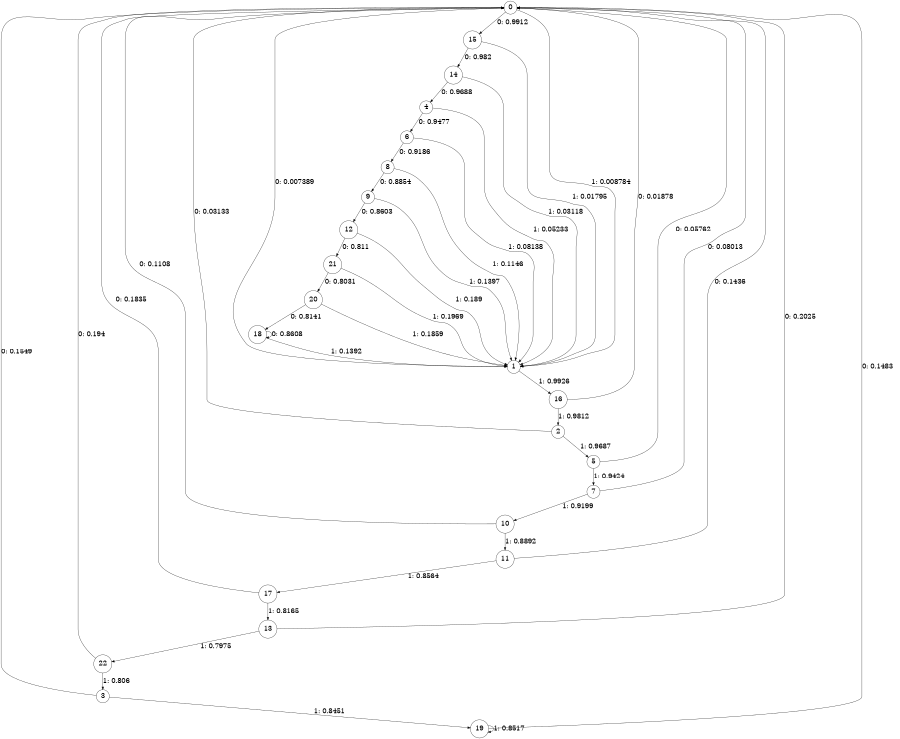 digraph "ch2source_phase3_L12" {
size = "6,8.5";
ratio = "fill";
node [shape = circle];
node [fontsize = 24];
edge [fontsize = 24];
0 -> 15 [label = "0: 0.9912   "];
0 -> 1 [label = "1: 0.008784  "];
1 -> 0 [label = "0: 0.007389  "];
1 -> 16 [label = "1: 0.9926   "];
2 -> 0 [label = "0: 0.03133  "];
2 -> 5 [label = "1: 0.9687   "];
3 -> 0 [label = "0: 0.1549   "];
3 -> 19 [label = "1: 0.8451   "];
4 -> 6 [label = "0: 0.9477   "];
4 -> 1 [label = "1: 0.05233  "];
5 -> 0 [label = "0: 0.05762  "];
5 -> 7 [label = "1: 0.9424   "];
6 -> 8 [label = "0: 0.9186   "];
6 -> 1 [label = "1: 0.08138  "];
7 -> 0 [label = "0: 0.08013  "];
7 -> 10 [label = "1: 0.9199   "];
8 -> 9 [label = "0: 0.8854   "];
8 -> 1 [label = "1: 0.1146   "];
9 -> 12 [label = "0: 0.8603   "];
9 -> 1 [label = "1: 0.1397   "];
10 -> 0 [label = "0: 0.1108   "];
10 -> 11 [label = "1: 0.8892   "];
11 -> 0 [label = "0: 0.1436   "];
11 -> 17 [label = "1: 0.8564   "];
12 -> 21 [label = "0: 0.811    "];
12 -> 1 [label = "1: 0.189    "];
13 -> 0 [label = "0: 0.2025   "];
13 -> 22 [label = "1: 0.7975   "];
14 -> 4 [label = "0: 0.9688   "];
14 -> 1 [label = "1: 0.03118  "];
15 -> 14 [label = "0: 0.982    "];
15 -> 1 [label = "1: 0.01795  "];
16 -> 0 [label = "0: 0.01878  "];
16 -> 2 [label = "1: 0.9812   "];
17 -> 0 [label = "0: 0.1835   "];
17 -> 13 [label = "1: 0.8165   "];
18 -> 18 [label = "0: 0.8608   "];
18 -> 1 [label = "1: 0.1392   "];
19 -> 0 [label = "0: 0.1483   "];
19 -> 19 [label = "1: 0.8517   "];
20 -> 18 [label = "0: 0.8141   "];
20 -> 1 [label = "1: 0.1859   "];
21 -> 20 [label = "0: 0.8031   "];
21 -> 1 [label = "1: 0.1969   "];
22 -> 0 [label = "0: 0.194    "];
22 -> 3 [label = "1: 0.806    "];
}